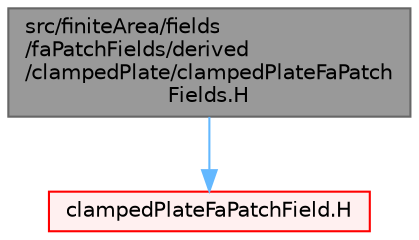 digraph "src/finiteArea/fields/faPatchFields/derived/clampedPlate/clampedPlateFaPatchFields.H"
{
 // LATEX_PDF_SIZE
  bgcolor="transparent";
  edge [fontname=Helvetica,fontsize=10,labelfontname=Helvetica,labelfontsize=10];
  node [fontname=Helvetica,fontsize=10,shape=box,height=0.2,width=0.4];
  Node1 [id="Node000001",label="src/finiteArea/fields\l/faPatchFields/derived\l/clampedPlate/clampedPlateFaPatch\lFields.H",height=0.2,width=0.4,color="gray40", fillcolor="grey60", style="filled", fontcolor="black",tooltip=" "];
  Node1 -> Node2 [id="edge1_Node000001_Node000002",color="steelblue1",style="solid",tooltip=" "];
  Node2 [id="Node000002",label="clampedPlateFaPatchField.H",height=0.2,width=0.4,color="red", fillcolor="#FFF0F0", style="filled",URL="$clampedPlateFaPatchField_8H.html",tooltip=" "];
}
